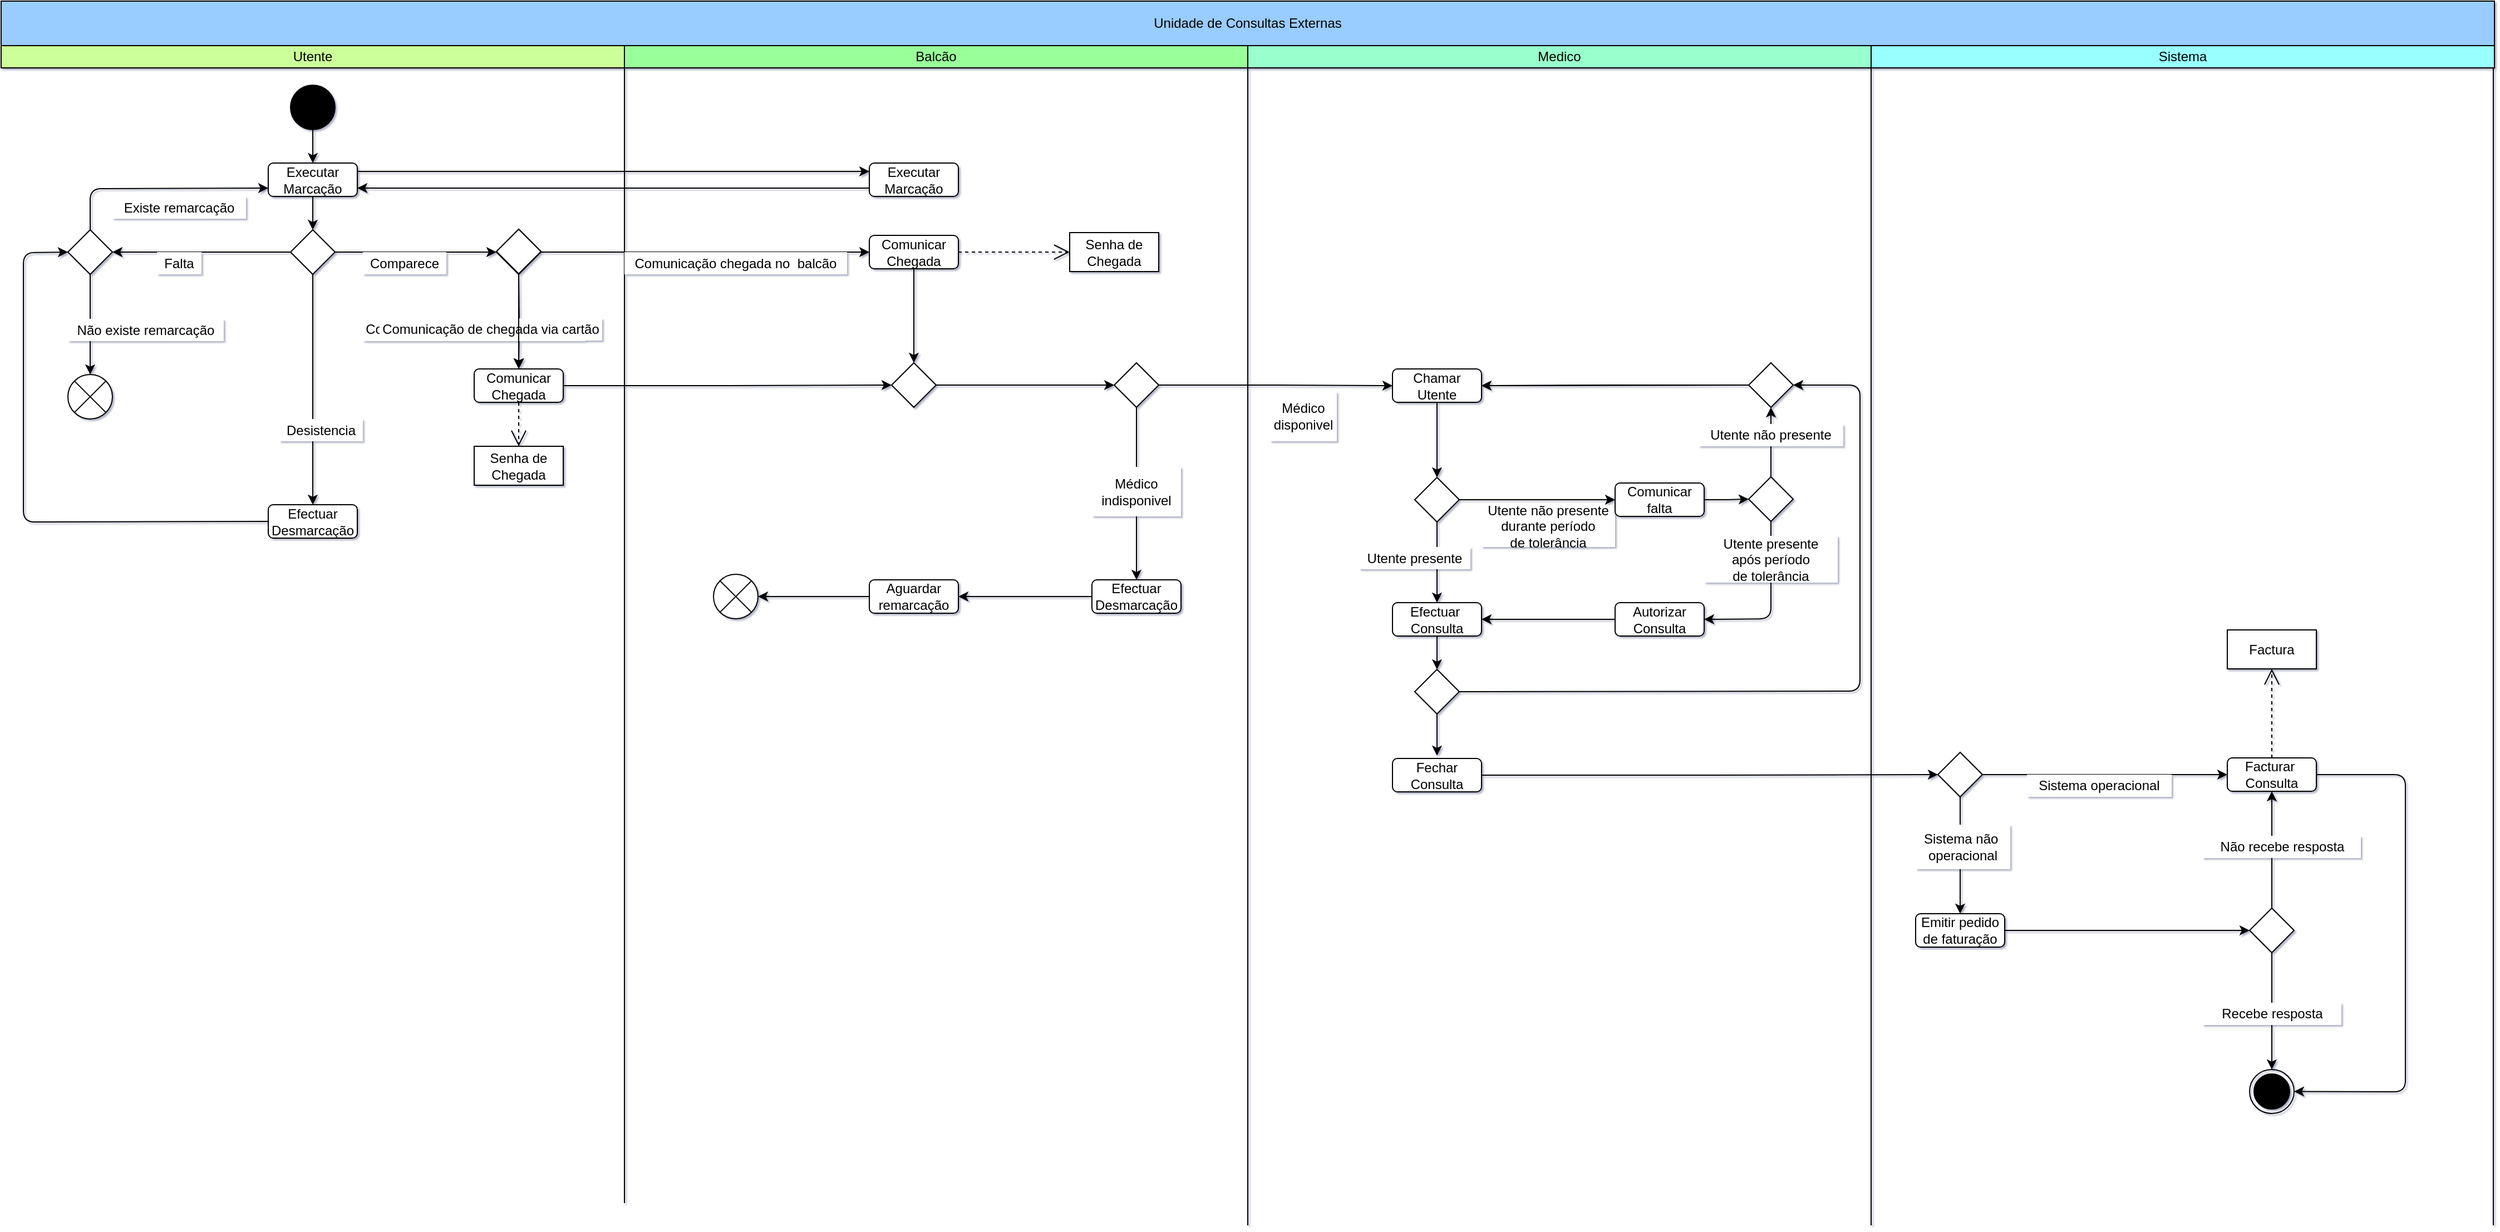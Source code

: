 <mxfile version="14.2.3" type="device"><diagram id="YFGlAYK9PAXo96AUDGe2" name="Page-1"><mxGraphModel dx="5688" dy="3176" grid="1" gridSize="20" guides="1" tooltips="1" connect="1" arrows="1" fold="1" page="1" pageScale="1" pageWidth="850" pageHeight="1100" background="none" math="0" shadow="1"><root><mxCell id="0"/><mxCell id="1" parent="0"/><mxCell id="7psXk7r1a1WP9reYpq1i-3" value="Utente" style="rounded=0;whiteSpace=wrap;html=1;fillColor=#CCFF99;" parent="1" vertex="1"><mxGeometry y="40" width="560" height="20" as="geometry"/></mxCell><mxCell id="7psXk7r1a1WP9reYpq1i-20" style="edgeStyle=orthogonalEdgeStyle;rounded=0;orthogonalLoop=1;jettySize=auto;html=1;exitX=0.75;exitY=0;exitDx=0;exitDy=0;entryX=0.278;entryY=1.317;entryDx=0;entryDy=0;entryPerimeter=0;" parent="1" source="7psXk7r1a1WP9reYpq1i-4" target="7psXk7r1a1WP9reYpq1i-12" edge="1"><mxGeometry relative="1" as="geometry"/></mxCell><mxCell id="7psXk7r1a1WP9reYpq1i-4" value="Balcão" style="rounded=0;whiteSpace=wrap;html=1;fillColor=#99FF99;" parent="1" vertex="1"><mxGeometry x="560" y="40" width="560" height="20" as="geometry"/></mxCell><mxCell id="7psXk7r1a1WP9reYpq1i-5" value="Medico" style="rounded=0;whiteSpace=wrap;html=1;fillColor=#99FFCC;" parent="1" vertex="1"><mxGeometry x="1120" y="40" width="560" height="20" as="geometry"/></mxCell><mxCell id="7psXk7r1a1WP9reYpq1i-6" value="Sistema" style="rounded=0;whiteSpace=wrap;html=1;fillColor=#99FFFF;" parent="1" vertex="1"><mxGeometry x="1680" y="40" width="560" height="20" as="geometry"/></mxCell><mxCell id="7psXk7r1a1WP9reYpq1i-8" value="" style="endArrow=none;html=1;entryX=0;entryY=1;entryDx=0;entryDy=0;" parent="1" edge="1"><mxGeometry width="50" height="50" relative="1" as="geometry"><mxPoint x="1120" y="1100" as="sourcePoint"/><mxPoint x="1120.0" y="60" as="targetPoint"/></mxGeometry></mxCell><mxCell id="7psXk7r1a1WP9reYpq1i-9" value="" style="endArrow=none;html=1;entryX=0;entryY=1;entryDx=0;entryDy=0;" parent="1" edge="1"><mxGeometry width="50" height="50" relative="1" as="geometry"><mxPoint x="1680" y="1100" as="sourcePoint"/><mxPoint x="1680.0" y="60" as="targetPoint"/></mxGeometry></mxCell><mxCell id="7psXk7r1a1WP9reYpq1i-10" value="" style="endArrow=none;html=1;entryX=0;entryY=1;entryDx=0;entryDy=0;" parent="1" edge="1"><mxGeometry width="50" height="50" relative="1" as="geometry"><mxPoint x="560" y="1080" as="sourcePoint"/><mxPoint x="560.0" y="40" as="targetPoint"/></mxGeometry></mxCell><mxCell id="7psXk7r1a1WP9reYpq1i-14" value="" style="edgeStyle=orthogonalEdgeStyle;rounded=0;orthogonalLoop=1;jettySize=auto;html=1;" parent="1" source="7psXk7r1a1WP9reYpq1i-11" target="7psXk7r1a1WP9reYpq1i-13" edge="1"><mxGeometry relative="1" as="geometry"/></mxCell><mxCell id="7psXk7r1a1WP9reYpq1i-11" value="" style="ellipse;whiteSpace=wrap;html=1;aspect=fixed;fillColor=#000000;" parent="1" vertex="1"><mxGeometry x="260" y="75.5" width="40" height="40" as="geometry"/></mxCell><mxCell id="7psXk7r1a1WP9reYpq1i-12" value="Unidade de Consultas Externas" style="rounded=0;whiteSpace=wrap;html=1;fillColor=#99CCFF;" parent="1" vertex="1"><mxGeometry width="2240" height="40" as="geometry"/></mxCell><mxCell id="7psXk7r1a1WP9reYpq1i-17" value="" style="edgeStyle=orthogonalEdgeStyle;rounded=0;orthogonalLoop=1;jettySize=auto;html=1;" parent="1" source="7psXk7r1a1WP9reYpq1i-13" edge="1"><mxGeometry relative="1" as="geometry"><mxPoint x="280" y="205.5" as="targetPoint"/></mxGeometry></mxCell><mxCell id="7psXk7r1a1WP9reYpq1i-13" value="Executar&lt;br&gt;Marcação" style="rounded=1;whiteSpace=wrap;html=1;fillColor=#FFFFFF;" parent="1" vertex="1"><mxGeometry x="240" y="145.5" width="80" height="30" as="geometry"/></mxCell><mxCell id="7psXk7r1a1WP9reYpq1i-30" style="edgeStyle=orthogonalEdgeStyle;rounded=0;orthogonalLoop=1;jettySize=auto;html=1;entryX=0.5;entryY=0;entryDx=0;entryDy=0;" parent="1" source="7psXk7r1a1WP9reYpq1i-18" target="7psXk7r1a1WP9reYpq1i-28" edge="1"><mxGeometry relative="1" as="geometry"/></mxCell><mxCell id="7psXk7r1a1WP9reYpq1i-18" value="" style="rhombus;whiteSpace=wrap;html=1;fillColor=#FFFFFF;" parent="1" vertex="1"><mxGeometry x="60" y="205.5" width="40" height="40" as="geometry"/></mxCell><mxCell id="7psXk7r1a1WP9reYpq1i-19" value="" style="endArrow=classic;html=1;exitX=0;exitY=0.5;exitDx=0;exitDy=0;entryX=1;entryY=0.5;entryDx=0;entryDy=0;" parent="1" target="7psXk7r1a1WP9reYpq1i-18" edge="1"><mxGeometry width="50" height="50" relative="1" as="geometry"><mxPoint x="260" y="225.5" as="sourcePoint"/><mxPoint x="580" y="165.5" as="targetPoint"/></mxGeometry></mxCell><mxCell id="7psXk7r1a1WP9reYpq1i-23" value="Falta" style="text;html=1;strokeColor=none;align=center;verticalAlign=middle;whiteSpace=wrap;rounded=0;fillColor=#ffffff;" parent="1" vertex="1"><mxGeometry x="140" y="225.5" width="40" height="20" as="geometry"/></mxCell><mxCell id="7psXk7r1a1WP9reYpq1i-27" value="Existe remarcação" style="text;html=1;strokeColor=none;align=center;verticalAlign=middle;whiteSpace=wrap;rounded=0;fillColor=#ffffff;" parent="1" vertex="1"><mxGeometry x="100" y="175.5" width="120" height="20" as="geometry"/></mxCell><mxCell id="7psXk7r1a1WP9reYpq1i-28" value="&lt;span style=&quot;color: rgba(0 , 0 , 0 , 0) ; font-family: monospace ; font-size: 0px&quot;&gt;%3CmxGraphModel%3E%3Croot%3E%3CmxCell%20id%3D%220%22%2F%3E%3CmxCell%20id%3D%221%22%20parent%3D%220%22%2F%3E%3CmxCell%20id%3D%222%22%20value%3D%22Efectuar%20consulta%22%20style%3D%22text%3Bhtml%3D1%3BstrokeColor%3Dnone%3Balign%3Dcenter%3BverticalAlign%3Dmiddle%3BwhiteSpace%3Dwrap%3Brounded%3D0%3BfillColor%3D%23ffffff%3B%22%20vertex%3D%221%22%20parent%3D%221%22%3E%3CmxGeometry%20x%3D%221390%22%20y%3D%22560%22%20width%3D%22100%22%20height%3D%2220%22%20as%3D%22geometry%22%2F%3E%3C%2FmxCell%3E%3C%2Froot%3E%3C%2FmxGraphModel%3E&lt;/span&gt;" style="shape=sumEllipse;perimeter=ellipsePerimeter;whiteSpace=wrap;html=1;backgroundOutline=1;fillColor=#FFFFFF;" parent="1" vertex="1"><mxGeometry x="60" y="335.5" width="40" height="40" as="geometry"/></mxCell><mxCell id="bw2T76rMl5xnwU-B3HPx-11" style="edgeStyle=orthogonalEdgeStyle;rounded=0;orthogonalLoop=1;jettySize=auto;html=1;" parent="1" target="bw2T76rMl5xnwU-B3HPx-8" edge="1"><mxGeometry relative="1" as="geometry"><mxPoint x="465" y="245.5" as="sourcePoint"/></mxGeometry></mxCell><mxCell id="i6Hd0tmlhIieTVs5hyZg-39" style="edgeStyle=orthogonalEdgeStyle;rounded=0;orthogonalLoop=1;jettySize=auto;html=1;entryX=0;entryY=0.5;entryDx=0;entryDy=0;" parent="1" source="QU0b9puTm_9dcZXzaJtI-25" target="bw2T76rMl5xnwU-B3HPx-7" edge="1"><mxGeometry relative="1" as="geometry"/></mxCell><mxCell id="QU0b9puTm_9dcZXzaJtI-35" style="edgeStyle=orthogonalEdgeStyle;rounded=0;orthogonalLoop=1;jettySize=auto;html=1;entryX=0.5;entryY=0;entryDx=0;entryDy=0;" edge="1" parent="1" source="bw2T76rMl5xnwU-B3HPx-1" target="QU0b9puTm_9dcZXzaJtI-34"><mxGeometry relative="1" as="geometry"/></mxCell><mxCell id="bw2T76rMl5xnwU-B3HPx-1" value="" style="rhombus;whiteSpace=wrap;html=1;fillColor=#FFFFFF;" parent="1" vertex="1"><mxGeometry x="260" y="205.5" width="40" height="40" as="geometry"/></mxCell><mxCell id="i6Hd0tmlhIieTVs5hyZg-34" style="edgeStyle=orthogonalEdgeStyle;rounded=0;orthogonalLoop=1;jettySize=auto;html=1;entryX=0.5;entryY=0;entryDx=0;entryDy=0;" parent="1" source="bw2T76rMl5xnwU-B3HPx-7" target="bw2T76rMl5xnwU-B3HPx-24" edge="1"><mxGeometry relative="1" as="geometry"/></mxCell><mxCell id="bw2T76rMl5xnwU-B3HPx-7" value="Comunicar&lt;br&gt;Chegada" style="rounded=1;whiteSpace=wrap;html=1;fillColor=#FFFFFF;" parent="1" vertex="1"><mxGeometry x="780" y="210.5" width="80" height="30" as="geometry"/></mxCell><mxCell id="i6Hd0tmlhIieTVs5hyZg-33" style="edgeStyle=orthogonalEdgeStyle;rounded=0;orthogonalLoop=1;jettySize=auto;html=1;entryX=0;entryY=0.5;entryDx=0;entryDy=0;" parent="1" source="bw2T76rMl5xnwU-B3HPx-8" target="bw2T76rMl5xnwU-B3HPx-24" edge="1"><mxGeometry relative="1" as="geometry"/></mxCell><mxCell id="bw2T76rMl5xnwU-B3HPx-8" value="Comunicar&lt;br&gt;Chegada" style="rounded=1;whiteSpace=wrap;html=1;fillColor=#FFFFFF;" parent="1" vertex="1"><mxGeometry x="425" y="330.5" width="80" height="30" as="geometry"/></mxCell><mxCell id="bw2T76rMl5xnwU-B3HPx-13" value="Comunicação de chegada via cartão" style="text;html=1;strokeColor=none;align=center;verticalAlign=middle;whiteSpace=wrap;rounded=0;fillColor=#ffffff;" parent="1" vertex="1"><mxGeometry x="325" y="285.5" width="200" height="20" as="geometry"/></mxCell><mxCell id="bw2T76rMl5xnwU-B3HPx-14" value="Não existe remarcação" style="text;html=1;strokeColor=none;align=center;verticalAlign=middle;whiteSpace=wrap;rounded=0;fillColor=#ffffff;" parent="1" vertex="1"><mxGeometry x="60" y="285.5" width="140" height="20" as="geometry"/></mxCell><mxCell id="bw2T76rMl5xnwU-B3HPx-18" value="Senha de&lt;br&gt;Chegada" style="rounded=0;whiteSpace=wrap;html=1;fillColor=#ffffff;" parent="1" vertex="1"><mxGeometry x="960" y="208" width="80" height="35" as="geometry"/></mxCell><mxCell id="bw2T76rMl5xnwU-B3HPx-19" value="Senha de&lt;br&gt;Chegada" style="rounded=0;whiteSpace=wrap;html=1;fillColor=#ffffff;" parent="1" vertex="1"><mxGeometry x="425" y="400" width="80" height="35" as="geometry"/></mxCell><mxCell id="bw2T76rMl5xnwU-B3HPx-22" value="" style="endArrow=open;dashed=1;endFill=0;endSize=12;html=1;exitX=1;exitY=0.5;exitDx=0;exitDy=0;entryX=0;entryY=0.5;entryDx=0;entryDy=0;" parent="1" source="bw2T76rMl5xnwU-B3HPx-7" target="bw2T76rMl5xnwU-B3HPx-18" edge="1"><mxGeometry width="160" relative="1" as="geometry"><mxPoint x="960" y="220.5" as="sourcePoint"/><mxPoint x="1020" y="220.5" as="targetPoint"/></mxGeometry></mxCell><mxCell id="bw2T76rMl5xnwU-B3HPx-23" value="" style="endArrow=open;dashed=1;endFill=0;endSize=12;html=1;entryX=0.5;entryY=0;entryDx=0;entryDy=0;exitX=0.5;exitY=1;exitDx=0;exitDy=0;" parent="1" source="bw2T76rMl5xnwU-B3HPx-8" target="bw2T76rMl5xnwU-B3HPx-19" edge="1"><mxGeometry width="160" relative="1" as="geometry"><mxPoint x="464.33" y="365.5" as="sourcePoint"/><mxPoint x="465" y="425.5" as="targetPoint"/></mxGeometry></mxCell><mxCell id="i6Hd0tmlhIieTVs5hyZg-32" style="edgeStyle=orthogonalEdgeStyle;rounded=0;orthogonalLoop=1;jettySize=auto;html=1;entryX=0;entryY=0.5;entryDx=0;entryDy=0;" parent="1" source="QU0b9puTm_9dcZXzaJtI-42" target="bw2T76rMl5xnwU-B3HPx-27" edge="1"><mxGeometry relative="1" as="geometry"/></mxCell><mxCell id="bw2T76rMl5xnwU-B3HPx-24" value="" style="rhombus;whiteSpace=wrap;html=1;fillColor=#FFFFFF;" parent="1" vertex="1"><mxGeometry x="800" y="325" width="40" height="40" as="geometry"/></mxCell><mxCell id="i6Hd0tmlhIieTVs5hyZg-29" style="edgeStyle=orthogonalEdgeStyle;rounded=0;orthogonalLoop=1;jettySize=auto;html=1;entryX=0.5;entryY=0;entryDx=0;entryDy=0;" parent="1" source="bw2T76rMl5xnwU-B3HPx-27" target="bw2T76rMl5xnwU-B3HPx-45" edge="1"><mxGeometry relative="1" as="geometry"/></mxCell><mxCell id="bw2T76rMl5xnwU-B3HPx-27" value="Chamar&lt;br&gt;Utente" style="rounded=1;whiteSpace=wrap;html=1;fillColor=#FFFFFF;" parent="1" vertex="1"><mxGeometry x="1250" y="330.5" width="80" height="30" as="geometry"/></mxCell><mxCell id="i6Hd0tmlhIieTVs5hyZg-30" style="edgeStyle=orthogonalEdgeStyle;rounded=0;orthogonalLoop=1;jettySize=auto;html=1;entryX=0.5;entryY=0;entryDx=0;entryDy=0;" parent="1" source="bw2T76rMl5xnwU-B3HPx-29" edge="1"><mxGeometry relative="1" as="geometry"><mxPoint x="1290" y="678" as="targetPoint"/></mxGeometry></mxCell><mxCell id="bw2T76rMl5xnwU-B3HPx-29" value="" style="rhombus;whiteSpace=wrap;html=1;fillColor=#FFFFFF;" parent="1" vertex="1"><mxGeometry x="1270" y="600.5" width="40" height="40" as="geometry"/></mxCell><mxCell id="i6Hd0tmlhIieTVs5hyZg-43" style="edgeStyle=orthogonalEdgeStyle;rounded=0;orthogonalLoop=1;jettySize=auto;html=1;entryX=0;entryY=0.5;entryDx=0;entryDy=0;" parent="1" source="bw2T76rMl5xnwU-B3HPx-35" target="i6Hd0tmlhIieTVs5hyZg-42" edge="1"><mxGeometry relative="1" as="geometry"/></mxCell><mxCell id="bw2T76rMl5xnwU-B3HPx-35" value="Fechar&lt;br&gt;Consulta" style="rounded=1;whiteSpace=wrap;html=1;fillColor=#FFFFFF;" parent="1" vertex="1"><mxGeometry x="1250" y="680.5" width="80" height="30" as="geometry"/></mxCell><mxCell id="bw2T76rMl5xnwU-B3HPx-39" value="" style="endArrow=none;html=1;exitX=1;exitY=0.5;exitDx=0;exitDy=0;" parent="1" source="bw2T76rMl5xnwU-B3HPx-29" edge="1"><mxGeometry width="50" height="50" relative="1" as="geometry"><mxPoint x="1300" y="682" as="sourcePoint"/><mxPoint x="1670" y="477.5" as="targetPoint"/><Array as="points"><mxPoint x="1670" y="620"/><mxPoint x="1670" y="537.5"/></Array></mxGeometry></mxCell><mxCell id="bw2T76rMl5xnwU-B3HPx-41" value="" style="endArrow=classic;html=1;entryX=1;entryY=0.5;entryDx=0;entryDy=0;" parent="1" source="i6Hd0tmlhIieTVs5hyZg-3" target="bw2T76rMl5xnwU-B3HPx-27" edge="1"><mxGeometry width="50" height="50" relative="1" as="geometry"><mxPoint x="1560" y="460" as="sourcePoint"/><mxPoint x="770" y="420" as="targetPoint"/><Array as="points"/></mxGeometry></mxCell><mxCell id="i6Hd0tmlhIieTVs5hyZg-6" style="edgeStyle=orthogonalEdgeStyle;rounded=0;orthogonalLoop=1;jettySize=auto;html=1;entryX=0.5;entryY=0;entryDx=0;entryDy=0;" parent="1" source="bw2T76rMl5xnwU-B3HPx-45" target="i6Hd0tmlhIieTVs5hyZg-1" edge="1"><mxGeometry relative="1" as="geometry"/></mxCell><mxCell id="i6Hd0tmlhIieTVs5hyZg-36" style="edgeStyle=orthogonalEdgeStyle;rounded=0;orthogonalLoop=1;jettySize=auto;html=1;entryX=0;entryY=0.5;entryDx=0;entryDy=0;" parent="1" source="bw2T76rMl5xnwU-B3HPx-45" target="bw2T76rMl5xnwU-B3HPx-62" edge="1"><mxGeometry relative="1" as="geometry"/></mxCell><mxCell id="bw2T76rMl5xnwU-B3HPx-45" value="" style="rhombus;whiteSpace=wrap;html=1;fillColor=#FFFFFF;" parent="1" vertex="1"><mxGeometry x="1270" y="428" width="40" height="40" as="geometry"/></mxCell><mxCell id="bw2T76rMl5xnwU-B3HPx-61" value="Utente não presente&lt;br&gt;durante período&lt;br&gt;de tolerância" style="text;html=1;strokeColor=none;align=center;verticalAlign=middle;whiteSpace=wrap;rounded=0;fillColor=#ffffff;" parent="1" vertex="1"><mxGeometry x="1330" y="453" width="120" height="37.5" as="geometry"/></mxCell><mxCell id="bw2T76rMl5xnwU-B3HPx-67" style="edgeStyle=orthogonalEdgeStyle;rounded=0;orthogonalLoop=1;jettySize=auto;html=1;entryX=1;entryY=0.5;entryDx=0;entryDy=0;endArrow=open;endFill=0;" parent="1" source="i6Hd0tmlhIieTVs5hyZg-3" target="bw2T76rMl5xnwU-B3HPx-27" edge="1"><mxGeometry relative="1" as="geometry"><Array as="points"/></mxGeometry></mxCell><mxCell id="i6Hd0tmlhIieTVs5hyZg-22" style="edgeStyle=orthogonalEdgeStyle;rounded=0;orthogonalLoop=1;jettySize=auto;html=1;entryX=0;entryY=0.5;entryDx=0;entryDy=0;" parent="1" source="bw2T76rMl5xnwU-B3HPx-62" target="i6Hd0tmlhIieTVs5hyZg-21" edge="1"><mxGeometry relative="1" as="geometry"/></mxCell><mxCell id="bw2T76rMl5xnwU-B3HPx-62" value="Comunicar&lt;br&gt;falta" style="rounded=1;whiteSpace=wrap;html=1;fillColor=#FFFFFF;" parent="1" vertex="1"><mxGeometry x="1450" y="433" width="80" height="30" as="geometry"/></mxCell><mxCell id="bw2T76rMl5xnwU-B3HPx-48" value="Utente presente" style="text;html=1;strokeColor=none;align=center;verticalAlign=middle;whiteSpace=wrap;rounded=0;fillColor=#ffffff;" parent="1" vertex="1"><mxGeometry x="1220" y="490.5" width="100" height="20" as="geometry"/></mxCell><mxCell id="i6Hd0tmlhIieTVs5hyZg-31" style="edgeStyle=orthogonalEdgeStyle;rounded=0;orthogonalLoop=1;jettySize=auto;html=1;entryX=0.5;entryY=0;entryDx=0;entryDy=0;" parent="1" source="i6Hd0tmlhIieTVs5hyZg-1" target="bw2T76rMl5xnwU-B3HPx-29" edge="1"><mxGeometry relative="1" as="geometry"/></mxCell><mxCell id="i6Hd0tmlhIieTVs5hyZg-1" value="Efectuar&amp;nbsp;&lt;br&gt;Consulta" style="rounded=1;whiteSpace=wrap;html=1;fillColor=#FFFFFF;" parent="1" vertex="1"><mxGeometry x="1250" y="540.5" width="80" height="30" as="geometry"/></mxCell><mxCell id="i6Hd0tmlhIieTVs5hyZg-3" value="" style="rhombus;whiteSpace=wrap;html=1;fillColor=#FFFFFF;" parent="1" vertex="1"><mxGeometry x="1570" y="325" width="40" height="40" as="geometry"/></mxCell><mxCell id="i6Hd0tmlhIieTVs5hyZg-4" value="" style="endArrow=classic;html=1;entryX=1;entryY=0.5;entryDx=0;entryDy=0;" parent="1" target="i6Hd0tmlhIieTVs5hyZg-3" edge="1"><mxGeometry width="50" height="50" relative="1" as="geometry"><mxPoint x="1670" y="495" as="sourcePoint"/><mxPoint x="1280" y="345" as="targetPoint"/><Array as="points"><mxPoint x="1670" y="345"/></Array></mxGeometry></mxCell><mxCell id="i6Hd0tmlhIieTVs5hyZg-20" style="edgeStyle=orthogonalEdgeStyle;rounded=0;orthogonalLoop=1;jettySize=auto;html=1;entryX=1;entryY=0.5;entryDx=0;entryDy=0;" parent="1" source="i6Hd0tmlhIieTVs5hyZg-8" target="i6Hd0tmlhIieTVs5hyZg-1" edge="1"><mxGeometry relative="1" as="geometry"/></mxCell><mxCell id="i6Hd0tmlhIieTVs5hyZg-8" value="Autorizar&lt;br&gt;Consulta" style="rounded=1;whiteSpace=wrap;html=1;fillColor=#FFFFFF;" parent="1" vertex="1"><mxGeometry x="1450" y="540.5" width="80" height="30" as="geometry"/></mxCell><mxCell id="i6Hd0tmlhIieTVs5hyZg-23" style="edgeStyle=orthogonalEdgeStyle;rounded=0;orthogonalLoop=1;jettySize=auto;html=1;entryX=0.5;entryY=1;entryDx=0;entryDy=0;" parent="1" source="i6Hd0tmlhIieTVs5hyZg-21" target="i6Hd0tmlhIieTVs5hyZg-3" edge="1"><mxGeometry relative="1" as="geometry"/></mxCell><mxCell id="i6Hd0tmlhIieTVs5hyZg-21" value="" style="rhombus;whiteSpace=wrap;html=1;fillColor=#FFFFFF;" parent="1" vertex="1"><mxGeometry x="1570" y="427.5" width="40" height="40" as="geometry"/></mxCell><mxCell id="i6Hd0tmlhIieTVs5hyZg-24" value="" style="endArrow=classic;html=1;exitX=0.5;exitY=1;exitDx=0;exitDy=0;entryX=1;entryY=0.5;entryDx=0;entryDy=0;" parent="1" source="i6Hd0tmlhIieTVs5hyZg-21" target="i6Hd0tmlhIieTVs5hyZg-8" edge="1"><mxGeometry width="50" height="50" relative="1" as="geometry"><mxPoint x="1530" y="527.5" as="sourcePoint"/><mxPoint x="1580" y="477.5" as="targetPoint"/><Array as="points"><mxPoint x="1590" y="555"/></Array></mxGeometry></mxCell><mxCell id="i6Hd0tmlhIieTVs5hyZg-26" value="Utente&amp;nbsp;presente&lt;br&gt;após período&lt;br&gt;de tolerância" style="text;html=1;strokeColor=none;align=center;verticalAlign=middle;whiteSpace=wrap;rounded=0;fillColor=#ffffff;" parent="1" vertex="1"><mxGeometry x="1530" y="480.5" width="120" height="42" as="geometry"/></mxCell><mxCell id="i6Hd0tmlhIieTVs5hyZg-28" value="Utente não presente" style="text;html=1;strokeColor=none;align=center;verticalAlign=middle;whiteSpace=wrap;rounded=0;fillColor=#ffffff;" parent="1" vertex="1"><mxGeometry x="1525" y="380" width="130" height="20" as="geometry"/></mxCell><mxCell id="i6Hd0tmlhIieTVs5hyZg-37" value="" style="endArrow=classic;html=1;exitX=0.5;exitY=0;exitDx=0;exitDy=0;entryX=0;entryY=0.75;entryDx=0;entryDy=0;" parent="1" source="7psXk7r1a1WP9reYpq1i-18" target="7psXk7r1a1WP9reYpq1i-13" edge="1"><mxGeometry width="50" height="50" relative="1" as="geometry"><mxPoint x="180" y="255.5" as="sourcePoint"/><mxPoint x="230" y="205.5" as="targetPoint"/><Array as="points"><mxPoint x="80" y="168.5"/></Array></mxGeometry></mxCell><mxCell id="bw2T76rMl5xnwU-B3HPx-12" value="Comunicação chegada no&amp;nbsp; balcão" style="text;html=1;strokeColor=none;align=center;verticalAlign=middle;whiteSpace=wrap;rounded=0;fillColor=#ffffff;" parent="1" vertex="1"><mxGeometry x="560" y="225.5" width="200" height="20" as="geometry"/></mxCell><mxCell id="i6Hd0tmlhIieTVs5hyZg-41" value="" style="endArrow=none;html=1;entryX=0;entryY=1;entryDx=0;entryDy=0;" parent="1" edge="1"><mxGeometry width="50" height="50" relative="1" as="geometry"><mxPoint x="2239" y="1100" as="sourcePoint"/><mxPoint x="2239" y="60" as="targetPoint"/></mxGeometry></mxCell><mxCell id="i6Hd0tmlhIieTVs5hyZg-45" style="edgeStyle=orthogonalEdgeStyle;rounded=0;orthogonalLoop=1;jettySize=auto;html=1;entryX=0;entryY=0.5;entryDx=0;entryDy=0;" parent="1" source="i6Hd0tmlhIieTVs5hyZg-42" target="i6Hd0tmlhIieTVs5hyZg-44" edge="1"><mxGeometry relative="1" as="geometry"><mxPoint x="1960" y="720" as="targetPoint"/></mxGeometry></mxCell><mxCell id="QU0b9puTm_9dcZXzaJtI-3" style="edgeStyle=orthogonalEdgeStyle;rounded=0;orthogonalLoop=1;jettySize=auto;html=1;entryX=0.5;entryY=0;entryDx=0;entryDy=0;" edge="1" parent="1" source="i6Hd0tmlhIieTVs5hyZg-42" target="QU0b9puTm_9dcZXzaJtI-2"><mxGeometry relative="1" as="geometry"/></mxCell><mxCell id="i6Hd0tmlhIieTVs5hyZg-42" value="" style="rhombus;whiteSpace=wrap;html=1;fillColor=#FFFFFF;" parent="1" vertex="1"><mxGeometry x="1740" y="675" width="40" height="40" as="geometry"/></mxCell><mxCell id="i6Hd0tmlhIieTVs5hyZg-44" value="Facturar&amp;nbsp;&lt;br&gt;Consulta" style="rounded=1;whiteSpace=wrap;html=1;fillColor=#FFFFFF;" parent="1" vertex="1"><mxGeometry x="2000" y="680" width="80" height="30" as="geometry"/></mxCell><mxCell id="i6Hd0tmlhIieTVs5hyZg-46" value="Sistema operacional" style="text;html=1;strokeColor=none;align=center;verticalAlign=middle;whiteSpace=wrap;rounded=0;fillColor=#ffffff;" parent="1" vertex="1"><mxGeometry x="1820" y="695" width="130" height="20" as="geometry"/></mxCell><mxCell id="QU0b9puTm_9dcZXzaJtI-9" style="edgeStyle=orthogonalEdgeStyle;rounded=0;orthogonalLoop=1;jettySize=auto;html=1;entryX=0;entryY=0.5;entryDx=0;entryDy=0;" edge="1" parent="1" source="QU0b9puTm_9dcZXzaJtI-2" target="QU0b9puTm_9dcZXzaJtI-7"><mxGeometry relative="1" as="geometry"/></mxCell><mxCell id="QU0b9puTm_9dcZXzaJtI-2" value="Emitir pedido&lt;br&gt;de faturação" style="rounded=1;whiteSpace=wrap;html=1;fillColor=#FFFFFF;" vertex="1" parent="1"><mxGeometry x="1720" y="820" width="80" height="30" as="geometry"/></mxCell><mxCell id="QU0b9puTm_9dcZXzaJtI-4" value="Sistema não&amp;nbsp;&lt;br&gt;operacional" style="text;html=1;strokeColor=none;align=center;verticalAlign=middle;whiteSpace=wrap;rounded=0;fillColor=#ffffff;" vertex="1" parent="1"><mxGeometry x="1720" y="740" width="85" height="40" as="geometry"/></mxCell><mxCell id="QU0b9puTm_9dcZXzaJtI-8" style="edgeStyle=orthogonalEdgeStyle;rounded=0;orthogonalLoop=1;jettySize=auto;html=1;entryX=0.5;entryY=1;entryDx=0;entryDy=0;" edge="1" parent="1" source="QU0b9puTm_9dcZXzaJtI-7" target="i6Hd0tmlhIieTVs5hyZg-44"><mxGeometry relative="1" as="geometry"/></mxCell><mxCell id="QU0b9puTm_9dcZXzaJtI-11" style="edgeStyle=orthogonalEdgeStyle;rounded=0;orthogonalLoop=1;jettySize=auto;html=1;entryX=0.5;entryY=0;entryDx=0;entryDy=0;" edge="1" parent="1" source="QU0b9puTm_9dcZXzaJtI-7" target="QU0b9puTm_9dcZXzaJtI-10"><mxGeometry relative="1" as="geometry"/></mxCell><mxCell id="QU0b9puTm_9dcZXzaJtI-7" value="" style="rhombus;whiteSpace=wrap;html=1;fillColor=#FFFFFF;" vertex="1" parent="1"><mxGeometry x="2020" y="815" width="40" height="40" as="geometry"/></mxCell><mxCell id="QU0b9puTm_9dcZXzaJtI-10" value="" style="ellipse;html=1;shape=endState;fillColor=#000000;" vertex="1" parent="1"><mxGeometry x="2020" y="960" width="40" height="39.5" as="geometry"/></mxCell><mxCell id="QU0b9puTm_9dcZXzaJtI-12" value="Recebe resposta" style="text;html=1;strokeColor=none;align=center;verticalAlign=middle;whiteSpace=wrap;rounded=0;fillColor=#ffffff;" vertex="1" parent="1"><mxGeometry x="1977.5" y="900" width="125" height="20" as="geometry"/></mxCell><mxCell id="QU0b9puTm_9dcZXzaJtI-13" value="Não recebe resposta" style="text;html=1;strokeColor=none;align=center;verticalAlign=middle;whiteSpace=wrap;rounded=0;fillColor=#ffffff;" vertex="1" parent="1"><mxGeometry x="1977.5" y="750" width="142.5" height="20" as="geometry"/></mxCell><mxCell id="QU0b9puTm_9dcZXzaJtI-20" value="" style="endArrow=classic;html=1;exitX=1;exitY=0.5;exitDx=0;exitDy=0;entryX=1;entryY=0.5;entryDx=0;entryDy=0;" edge="1" parent="1" source="i6Hd0tmlhIieTVs5hyZg-44" target="QU0b9puTm_9dcZXzaJtI-10"><mxGeometry width="50" height="50" relative="1" as="geometry"><mxPoint x="2040" y="590" as="sourcePoint"/><mxPoint x="2090" y="540" as="targetPoint"/><Array as="points"><mxPoint x="2160" y="695"/><mxPoint x="2160" y="840"/><mxPoint x="2160" y="980"/></Array></mxGeometry></mxCell><mxCell id="QU0b9puTm_9dcZXzaJtI-21" value="Factura" style="rounded=0;whiteSpace=wrap;html=1;fillColor=#ffffff;" vertex="1" parent="1"><mxGeometry x="2000" y="565" width="80" height="35" as="geometry"/></mxCell><mxCell id="QU0b9puTm_9dcZXzaJtI-22" value="" style="endArrow=open;dashed=1;endFill=0;endSize=12;html=1;entryX=0.5;entryY=1;entryDx=0;entryDy=0;exitX=0.5;exitY=0;exitDx=0;exitDy=0;" edge="1" parent="1" target="QU0b9puTm_9dcZXzaJtI-21" source="i6Hd0tmlhIieTVs5hyZg-44"><mxGeometry width="160" relative="1" as="geometry"><mxPoint x="1990" y="387.5" as="sourcePoint"/><mxPoint x="1990" y="452.5" as="targetPoint"/></mxGeometry></mxCell><mxCell id="QU0b9puTm_9dcZXzaJtI-25" value="" style="rhombus;whiteSpace=wrap;html=1;fillColor=#FFFFFF;" vertex="1" parent="1"><mxGeometry x="445" y="205.5" width="40" height="40" as="geometry"/></mxCell><mxCell id="QU0b9puTm_9dcZXzaJtI-26" style="edgeStyle=orthogonalEdgeStyle;rounded=0;orthogonalLoop=1;jettySize=auto;html=1;entryX=0;entryY=0.5;entryDx=0;entryDy=0;" edge="1" parent="1" source="bw2T76rMl5xnwU-B3HPx-1" target="QU0b9puTm_9dcZXzaJtI-25"><mxGeometry relative="1" as="geometry"><mxPoint x="300" y="225.5" as="sourcePoint"/><mxPoint x="780" y="225.5" as="targetPoint"/></mxGeometry></mxCell><mxCell id="QU0b9puTm_9dcZXzaJtI-27" value="" style="rhombus;whiteSpace=wrap;html=1;fillColor=#FFFFFF;" vertex="1" parent="1"><mxGeometry x="445" y="205" width="40" height="40" as="geometry"/></mxCell><mxCell id="QU0b9puTm_9dcZXzaJtI-28" value="Comunicação de chegada via cartão" style="text;html=1;strokeColor=none;align=center;verticalAlign=middle;whiteSpace=wrap;rounded=0;fillColor=#ffffff;" vertex="1" parent="1"><mxGeometry x="325" y="285" width="200" height="20" as="geometry"/></mxCell><mxCell id="QU0b9puTm_9dcZXzaJtI-29" style="edgeStyle=orthogonalEdgeStyle;rounded=0;orthogonalLoop=1;jettySize=auto;html=1;" edge="1" parent="1"><mxGeometry relative="1" as="geometry"><mxPoint x="465" y="245" as="sourcePoint"/><mxPoint x="465" y="330" as="targetPoint"/></mxGeometry></mxCell><mxCell id="QU0b9puTm_9dcZXzaJtI-30" value="" style="rhombus;whiteSpace=wrap;html=1;fillColor=#FFFFFF;" vertex="1" parent="1"><mxGeometry x="445" y="205" width="40" height="40" as="geometry"/></mxCell><mxCell id="QU0b9puTm_9dcZXzaJtI-31" value="Comunicação de chegada via cartão" style="text;html=1;strokeColor=none;align=center;verticalAlign=middle;whiteSpace=wrap;rounded=0;fillColor=#ffffff;" vertex="1" parent="1"><mxGeometry x="340" y="285" width="200" height="20" as="geometry"/></mxCell><mxCell id="QU0b9puTm_9dcZXzaJtI-32" style="edgeStyle=orthogonalEdgeStyle;rounded=0;orthogonalLoop=1;jettySize=auto;html=1;" edge="1" parent="1"><mxGeometry relative="1" as="geometry"><mxPoint x="465" y="245" as="sourcePoint"/><mxPoint x="465" y="330" as="targetPoint"/></mxGeometry></mxCell><mxCell id="QU0b9puTm_9dcZXzaJtI-33" value="Comparece" style="text;html=1;strokeColor=none;align=center;verticalAlign=middle;whiteSpace=wrap;rounded=0;fillColor=#ffffff;" vertex="1" parent="1"><mxGeometry x="325" y="225.5" width="75" height="20" as="geometry"/></mxCell><mxCell id="QU0b9puTm_9dcZXzaJtI-34" value="Efectuar&lt;br&gt;Desmarcação" style="rounded=1;whiteSpace=wrap;html=1;fillColor=#FFFFFF;" vertex="1" parent="1"><mxGeometry x="240" y="452.5" width="80" height="30" as="geometry"/></mxCell><mxCell id="QU0b9puTm_9dcZXzaJtI-36" value="Desistencia" style="text;html=1;strokeColor=none;align=center;verticalAlign=middle;whiteSpace=wrap;rounded=0;fillColor=#ffffff;" vertex="1" parent="1"><mxGeometry x="250" y="375.5" width="75" height="20" as="geometry"/></mxCell><mxCell id="QU0b9puTm_9dcZXzaJtI-41" value="" style="endArrow=classic;html=1;exitX=0;exitY=0.5;exitDx=0;exitDy=0;entryX=0;entryY=0.5;entryDx=0;entryDy=0;" edge="1" parent="1" source="QU0b9puTm_9dcZXzaJtI-34" target="7psXk7r1a1WP9reYpq1i-18"><mxGeometry width="50" height="50" relative="1" as="geometry"><mxPoint x="360" y="470" as="sourcePoint"/><mxPoint x="20" y="380" as="targetPoint"/><Array as="points"><mxPoint x="20" y="468"/><mxPoint x="20" y="226"/></Array></mxGeometry></mxCell><mxCell id="QU0b9puTm_9dcZXzaJtI-43" value="Médico&lt;br&gt;disponivel" style="text;html=1;strokeColor=none;align=center;verticalAlign=middle;whiteSpace=wrap;rounded=0;fillColor=#ffffff;" vertex="1" parent="1"><mxGeometry x="1140" y="351" width="60" height="44.5" as="geometry"/></mxCell><mxCell id="QU0b9puTm_9dcZXzaJtI-51" style="edgeStyle=orthogonalEdgeStyle;rounded=0;orthogonalLoop=1;jettySize=auto;html=1;" edge="1" parent="1" source="QU0b9puTm_9dcZXzaJtI-44" target="QU0b9puTm_9dcZXzaJtI-50"><mxGeometry relative="1" as="geometry"/></mxCell><mxCell id="QU0b9puTm_9dcZXzaJtI-44" value="Efectuar&lt;br&gt;Desmarcação" style="rounded=1;whiteSpace=wrap;html=1;fillColor=#FFFFFF;" vertex="1" parent="1"><mxGeometry x="980" y="520" width="80" height="30" as="geometry"/></mxCell><mxCell id="QU0b9puTm_9dcZXzaJtI-46" value="" style="endArrow=classic;html=1;exitX=0.5;exitY=1;exitDx=0;exitDy=0;entryX=0.5;entryY=0;entryDx=0;entryDy=0;" edge="1" parent="1" source="QU0b9puTm_9dcZXzaJtI-42" target="QU0b9puTm_9dcZXzaJtI-44"><mxGeometry width="50" height="50" relative="1" as="geometry"><mxPoint x="1000" y="470" as="sourcePoint"/><mxPoint x="1050" y="420" as="targetPoint"/><Array as="points"><mxPoint x="1020" y="460"/></Array></mxGeometry></mxCell><mxCell id="QU0b9puTm_9dcZXzaJtI-42" value="" style="rhombus;whiteSpace=wrap;html=1;fillColor=#FFFFFF;" vertex="1" parent="1"><mxGeometry x="1000" y="325" width="40" height="40" as="geometry"/></mxCell><mxCell id="QU0b9puTm_9dcZXzaJtI-47" style="edgeStyle=orthogonalEdgeStyle;rounded=0;orthogonalLoop=1;jettySize=auto;html=1;entryX=0;entryY=0.5;entryDx=0;entryDy=0;" edge="1" parent="1" source="bw2T76rMl5xnwU-B3HPx-24" target="QU0b9puTm_9dcZXzaJtI-42"><mxGeometry relative="1" as="geometry"><mxPoint x="840" y="345" as="sourcePoint"/><mxPoint x="1250" y="345.5" as="targetPoint"/></mxGeometry></mxCell><mxCell id="QU0b9puTm_9dcZXzaJtI-48" value="Médico&lt;br&gt;indisponivel" style="text;html=1;strokeColor=none;align=center;verticalAlign=middle;whiteSpace=wrap;rounded=0;fillColor=#ffffff;" vertex="1" parent="1"><mxGeometry x="980" y="418.5" width="80" height="44.5" as="geometry"/></mxCell><mxCell id="QU0b9puTm_9dcZXzaJtI-56" style="edgeStyle=orthogonalEdgeStyle;rounded=0;orthogonalLoop=1;jettySize=auto;html=1;entryX=1;entryY=0.5;entryDx=0;entryDy=0;" edge="1" parent="1" source="QU0b9puTm_9dcZXzaJtI-50" target="QU0b9puTm_9dcZXzaJtI-55"><mxGeometry relative="1" as="geometry"/></mxCell><mxCell id="QU0b9puTm_9dcZXzaJtI-50" value="Aguardar&lt;br&gt;remarcação" style="rounded=1;whiteSpace=wrap;html=1;fillColor=#FFFFFF;" vertex="1" parent="1"><mxGeometry x="780" y="520" width="80" height="30" as="geometry"/></mxCell><mxCell id="QU0b9puTm_9dcZXzaJtI-52" value="Executar&lt;br&gt;Marcação" style="rounded=1;whiteSpace=wrap;html=1;fillColor=#FFFFFF;" vertex="1" parent="1"><mxGeometry x="780" y="145.5" width="80" height="30" as="geometry"/></mxCell><mxCell id="QU0b9puTm_9dcZXzaJtI-53" value="" style="endArrow=classic;html=1;exitX=1;exitY=0.25;exitDx=0;exitDy=0;entryX=0;entryY=0.25;entryDx=0;entryDy=0;" edge="1" parent="1" source="7psXk7r1a1WP9reYpq1i-13" target="QU0b9puTm_9dcZXzaJtI-52"><mxGeometry width="50" height="50" relative="1" as="geometry"><mxPoint x="680" y="370" as="sourcePoint"/><mxPoint x="730" y="320" as="targetPoint"/></mxGeometry></mxCell><mxCell id="QU0b9puTm_9dcZXzaJtI-54" value="" style="endArrow=classic;html=1;exitX=0;exitY=0.75;exitDx=0;exitDy=0;entryX=1;entryY=0.75;entryDx=0;entryDy=0;" edge="1" parent="1" source="QU0b9puTm_9dcZXzaJtI-52" target="7psXk7r1a1WP9reYpq1i-13"><mxGeometry width="50" height="50" relative="1" as="geometry"><mxPoint x="680" y="370" as="sourcePoint"/><mxPoint x="730" y="320" as="targetPoint"/></mxGeometry></mxCell><mxCell id="QU0b9puTm_9dcZXzaJtI-55" value="&lt;span style=&quot;color: rgba(0 , 0 , 0 , 0) ; font-family: monospace ; font-size: 0px&quot;&gt;%3CmxGraphModel%3E%3Croot%3E%3CmxCell%20id%3D%220%22%2F%3E%3CmxCell%20id%3D%221%22%20parent%3D%220%22%2F%3E%3CmxCell%20id%3D%222%22%20value%3D%22Efectuar%20consulta%22%20style%3D%22text%3Bhtml%3D1%3BstrokeColor%3Dnone%3Balign%3Dcenter%3BverticalAlign%3Dmiddle%3BwhiteSpace%3Dwrap%3Brounded%3D0%3BfillColor%3D%23ffffff%3B%22%20vertex%3D%221%22%20parent%3D%221%22%3E%3CmxGeometry%20x%3D%221390%22%20y%3D%22560%22%20width%3D%22100%22%20height%3D%2220%22%20as%3D%22geometry%22%2F%3E%3C%2FmxCell%3E%3C%2Froot%3E%3C%2FmxGraphModel%3E&lt;/span&gt;" style="shape=sumEllipse;perimeter=ellipsePerimeter;whiteSpace=wrap;html=1;backgroundOutline=1;fillColor=#FFFFFF;" vertex="1" parent="1"><mxGeometry x="640" y="515" width="40" height="40" as="geometry"/></mxCell></root></mxGraphModel></diagram></mxfile>
